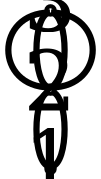 #java LMPlot ../../../../data/linkage_map/LEPMAP3//05_order_LG6.txt
graph g {
node [fontsize=40,penwidth=4]
edge [penwidth=3]
1[width=0.03333333333333333,height=0.03333333333333333,fixedsize=true]
2[width=0.03333333333333333,height=0.03333333333333333,fixedsize=true]
3[width=0.03333333333333333,height=0.03333333333333333,fixedsize=true]
2--1[]
2--1[]
3--2[]
3--2[]
3--2[]
3--2[]
}
